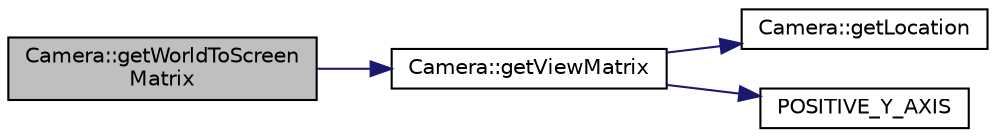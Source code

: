 digraph "Camera::getWorldToScreenMatrix"
{
 // LATEX_PDF_SIZE
  edge [fontname="Helvetica",fontsize="10",labelfontname="Helvetica",labelfontsize="10"];
  node [fontname="Helvetica",fontsize="10",shape=record];
  rankdir="LR";
  Node1 [label="Camera::getWorldToScreen\lMatrix",height=0.2,width=0.4,color="black", fillcolor="grey75", style="filled", fontcolor="black",tooltip="Returns the world to screen matrix."];
  Node1 -> Node2 [color="midnightblue",fontsize="10",style="solid",fontname="Helvetica"];
  Node2 [label="Camera::getViewMatrix",height=0.2,width=0.4,color="black", fillcolor="white", style="filled",URL="$classCamera.html#a2f90e661a78172675ca06ea69667b531",tooltip="Returns the view matrix of the camera, which is the inverse of the model matrix of the camera...."];
  Node2 -> Node3 [color="midnightblue",fontsize="10",style="solid",fontname="Helvetica"];
  Node3 [label="Camera::getLocation",height=0.2,width=0.4,color="black", fillcolor="white", style="filled",URL="$classCamera.html#aa5786f7090ec3569fa729f10a2e64ce1",tooltip="Returns the location of the camera."];
  Node2 -> Node4 [color="midnightblue",fontsize="10",style="solid",fontname="Helvetica"];
  Node4 [label="POSITIVE_Y_AXIS",height=0.2,width=0.4,color="black", fillcolor="white", style="filled",URL="$Camera_8hpp.html#ab03bb87e5fba3bc2067ea684738a2748",tooltip=" "];
}
